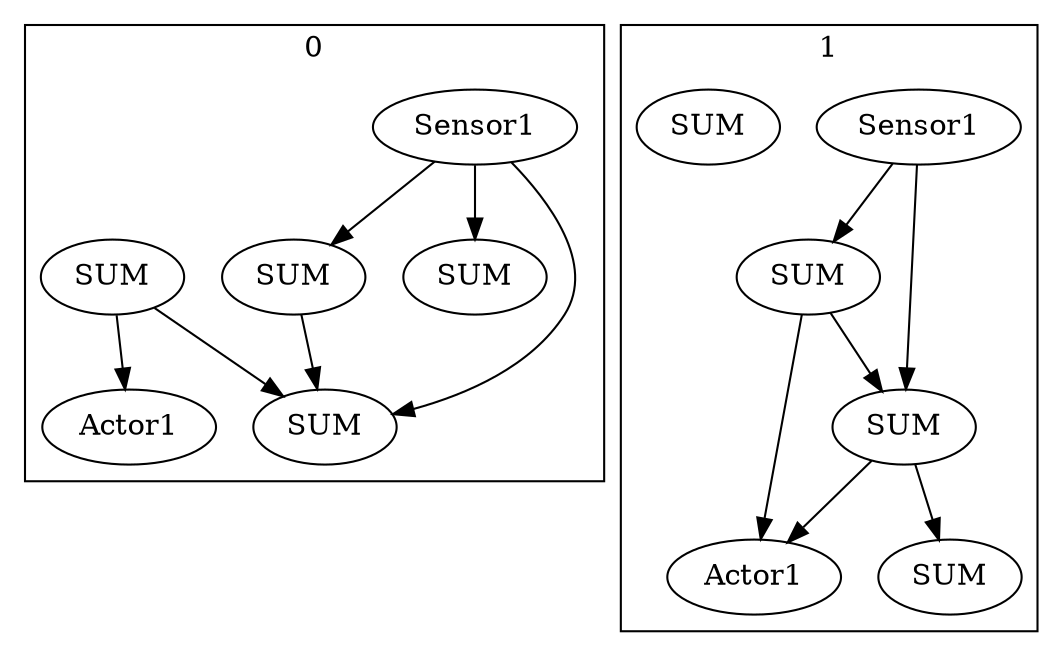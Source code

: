 digraph {
    subgraph cluster_0 {
        label="Brain";
    }
    subgraph cluster_1 {
        label="0";
        x0x11758SENSORSUM [label="Sensor1"];
        x0x11759NEURONSUM [label="SUM"];
        x0x11760NEURONSUM [label="SUM"];
        x0x11761NEURONSUM [label="SUM"];
        x0x11768NEURONSUM [label="SUM"];
        x0x11762ACTORSUM [label="Actor1"];
    }
    subgraph cluster_2 {
        label="1";
        x1x11763SENSORSUM [label="Sensor1"];
        x1x11764NEURONSUM [label="SUM"];
        x1x11765NEURONSUM [label="SUM"];
        x1x11766NEURONSUM [label="SUM"];
        x1x11769NEURONSUM [label="SUM"];
        x1x11767ACTORSUM [label="Actor1"];
    }
    x0x11758SENSORSUM -> x0x11759NEURONSUM
    x0x11760NEURONSUM -> x0x11762ACTORSUM
    x0x11758SENSORSUM -> x0x11768NEURONSUM
    x0x11758SENSORSUM -> x0x11761NEURONSUM
    x0x11760NEURONSUM -> x0x11759NEURONSUM
    x0x11761NEURONSUM -> x0x11759NEURONSUM
    x1x11765NEURONSUM -> x1x11766NEURONSUM
    x1x11764NEURONSUM -> x1x11765NEURONSUM
    x1x11763SENSORSUM -> x1x11764NEURONSUM
    x1x11765NEURONSUM -> x1x11767ACTORSUM
    x1x11764NEURONSUM -> x1x11767ACTORSUM
    x1x11763SENSORSUM -> x1x11765NEURONSUM
}
